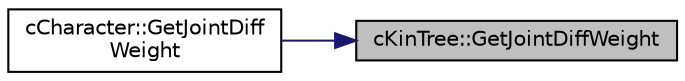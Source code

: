 digraph "cKinTree::GetJointDiffWeight"
{
 // LATEX_PDF_SIZE
  edge [fontname="Helvetica",fontsize="10",labelfontname="Helvetica",labelfontsize="10"];
  node [fontname="Helvetica",fontsize="10",shape=record];
  rankdir="RL";
  Node1 [label="cKinTree::GetJointDiffWeight",height=0.2,width=0.4,color="black", fillcolor="grey75", style="filled", fontcolor="black",tooltip=" "];
  Node1 -> Node2 [dir="back",color="midnightblue",fontsize="10",style="solid",fontname="Helvetica"];
  Node2 [label="cCharacter::GetJointDiff\lWeight",height=0.2,width=0.4,color="black", fillcolor="white", style="filled",URL="$classc_character.html#a7389d54eb1a8f98eabd93afaa12f8e11",tooltip=" "];
}
